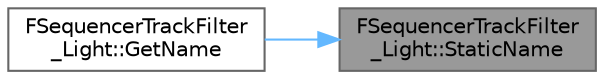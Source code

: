 digraph "FSequencerTrackFilter_Light::StaticName"
{
 // INTERACTIVE_SVG=YES
 // LATEX_PDF_SIZE
  bgcolor="transparent";
  edge [fontname=Helvetica,fontsize=10,labelfontname=Helvetica,labelfontsize=10];
  node [fontname=Helvetica,fontsize=10,shape=box,height=0.2,width=0.4];
  rankdir="RL";
  Node1 [id="Node000001",label="FSequencerTrackFilter\l_Light::StaticName",height=0.2,width=0.4,color="gray40", fillcolor="grey60", style="filled", fontcolor="black",tooltip=" "];
  Node1 -> Node2 [id="edge1_Node000001_Node000002",dir="back",color="steelblue1",style="solid",tooltip=" "];
  Node2 [id="Node000002",label="FSequencerTrackFilter\l_Light::GetName",height=0.2,width=0.4,color="grey40", fillcolor="white", style="filled",URL="$dd/d19/classFSequencerTrackFilter__Light.html#af57f0e014f4aaabe41dbe00d4ec1cac4",tooltip=" "];
}
